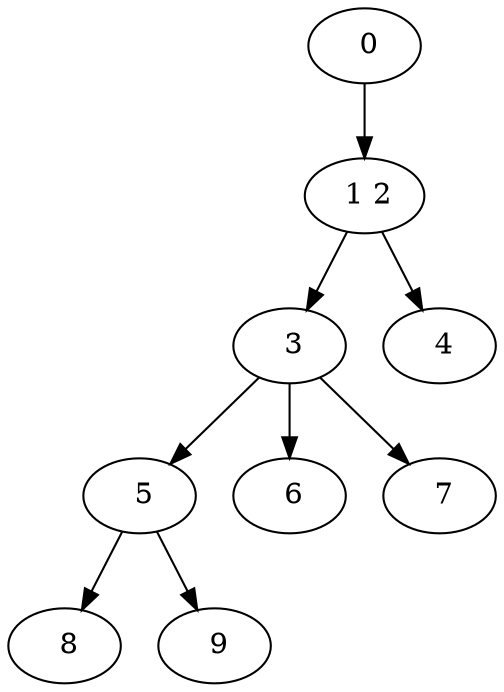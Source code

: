 digraph mytree {
" 0" -> " 1 2";
" 1 2" -> " 3";
" 1 2" -> " 4";
" 3" -> " 5";
" 3" -> " 6";
" 3" -> " 7";
" 5" -> " 8";
" 5" -> " 9";
" 6";
" 7";
" 8";
" 9";
" 4";
}

